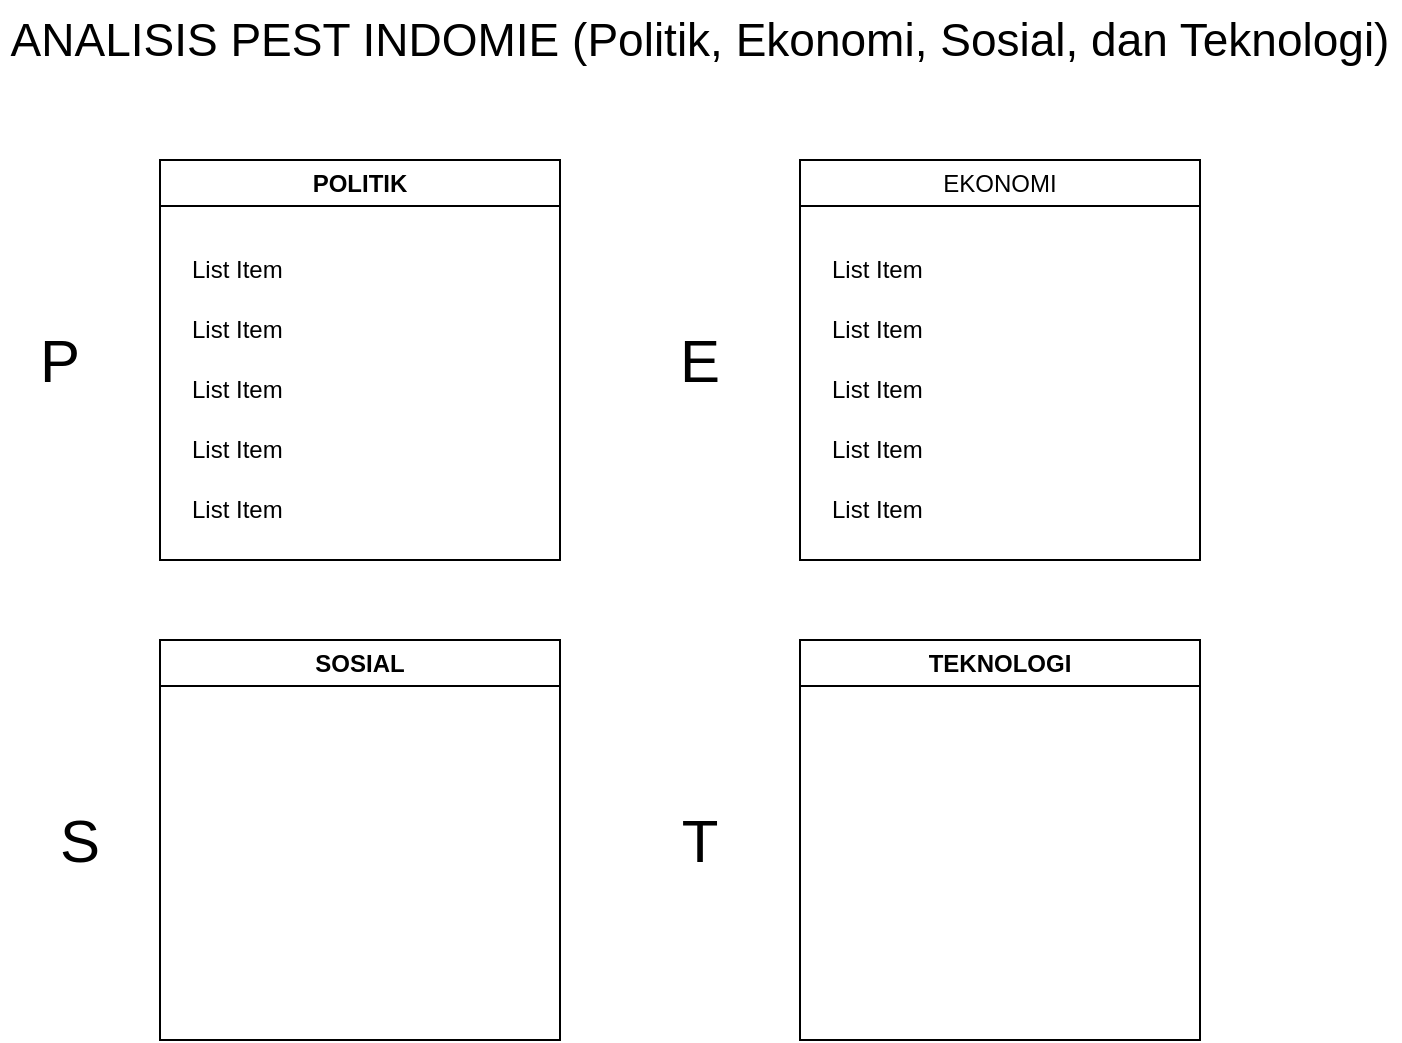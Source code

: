 <mxfile version="24.0.8" type="github">
  <diagram name="Page-1" id="bug_Sx25JCr8oRmvc6HJ">
    <mxGraphModel dx="993" dy="558" grid="1" gridSize="10" guides="1" tooltips="1" connect="1" arrows="1" fold="1" page="1" pageScale="1" pageWidth="850" pageHeight="1100" math="0" shadow="0">
      <root>
        <mxCell id="0" />
        <mxCell id="1" parent="0" />
        <mxCell id="NDeS4bwLdmGL08iCIY4G-2" value="&lt;font style=&quot;font-size: 23px;&quot;&gt;ANALISIS PEST INDOMIE (Politik, Ekonomi, Sosial, dan Teknologi)&lt;/font&gt;" style="text;html=1;align=center;verticalAlign=middle;whiteSpace=wrap;rounded=0;" vertex="1" parent="1">
          <mxGeometry x="40" y="40" width="700" height="40" as="geometry" />
        </mxCell>
        <mxCell id="NDeS4bwLdmGL08iCIY4G-8" value="" style="group" vertex="1" connectable="0" parent="1">
          <mxGeometry x="40" y="120" width="280" height="200" as="geometry" />
        </mxCell>
        <mxCell id="NDeS4bwLdmGL08iCIY4G-1" value="POLITIK" style="swimlane;whiteSpace=wrap;html=1;" vertex="1" parent="NDeS4bwLdmGL08iCIY4G-8">
          <mxGeometry x="80" width="200" height="200" as="geometry">
            <mxRectangle x="120" y="120" width="90" height="30" as="alternateBounds" />
          </mxGeometry>
        </mxCell>
        <mxCell id="NDeS4bwLdmGL08iCIY4G-16" value="List Item" style="text;strokeColor=none;fillColor=none;align=left;verticalAlign=middle;spacingLeft=4;spacingRight=4;overflow=hidden;points=[[0,0.5],[1,0.5]];portConstraint=eastwest;rotatable=0;whiteSpace=wrap;html=1;" vertex="1" parent="NDeS4bwLdmGL08iCIY4G-1">
          <mxGeometry x="10" y="40" width="180" height="30" as="geometry" />
        </mxCell>
        <mxCell id="NDeS4bwLdmGL08iCIY4G-18" value="List Item" style="text;strokeColor=none;fillColor=none;align=left;verticalAlign=middle;spacingLeft=4;spacingRight=4;overflow=hidden;points=[[0,0.5],[1,0.5]];portConstraint=eastwest;rotatable=0;whiteSpace=wrap;html=1;" vertex="1" parent="NDeS4bwLdmGL08iCIY4G-1">
          <mxGeometry x="10" y="70" width="180" height="30" as="geometry" />
        </mxCell>
        <mxCell id="NDeS4bwLdmGL08iCIY4G-19" value="List Item" style="text;strokeColor=none;fillColor=none;align=left;verticalAlign=middle;spacingLeft=4;spacingRight=4;overflow=hidden;points=[[0,0.5],[1,0.5]];portConstraint=eastwest;rotatable=0;whiteSpace=wrap;html=1;" vertex="1" parent="NDeS4bwLdmGL08iCIY4G-1">
          <mxGeometry x="10" y="100" width="180" height="30" as="geometry" />
        </mxCell>
        <mxCell id="NDeS4bwLdmGL08iCIY4G-20" value="List Item" style="text;strokeColor=none;fillColor=none;align=left;verticalAlign=middle;spacingLeft=4;spacingRight=4;overflow=hidden;points=[[0,0.5],[1,0.5]];portConstraint=eastwest;rotatable=0;whiteSpace=wrap;html=1;" vertex="1" parent="NDeS4bwLdmGL08iCIY4G-1">
          <mxGeometry x="10" y="130" width="180" height="30" as="geometry" />
        </mxCell>
        <mxCell id="NDeS4bwLdmGL08iCIY4G-21" value="List Item" style="text;strokeColor=none;fillColor=none;align=left;verticalAlign=middle;spacingLeft=4;spacingRight=4;overflow=hidden;points=[[0,0.5],[1,0.5]];portConstraint=eastwest;rotatable=0;whiteSpace=wrap;html=1;" vertex="1" parent="NDeS4bwLdmGL08iCIY4G-1">
          <mxGeometry x="10" y="160" width="180" height="30" as="geometry" />
        </mxCell>
        <mxCell id="NDeS4bwLdmGL08iCIY4G-4" value="&lt;font style=&quot;font-size: 30px;&quot;&gt;P&lt;/font&gt;" style="text;html=1;align=center;verticalAlign=middle;whiteSpace=wrap;rounded=0;" vertex="1" parent="NDeS4bwLdmGL08iCIY4G-8">
          <mxGeometry y="85" width="60" height="30" as="geometry" />
        </mxCell>
        <mxCell id="NDeS4bwLdmGL08iCIY4G-9" value="" style="group" vertex="1" connectable="0" parent="1">
          <mxGeometry x="360" y="120" width="280" height="200" as="geometry" />
        </mxCell>
        <mxCell id="NDeS4bwLdmGL08iCIY4G-27" value="" style="group" vertex="1" connectable="0" parent="NDeS4bwLdmGL08iCIY4G-9">
          <mxGeometry width="280" height="200" as="geometry" />
        </mxCell>
        <mxCell id="NDeS4bwLdmGL08iCIY4G-10" value="EKONOMI" style="swimlane;whiteSpace=wrap;html=1;fontStyle=0" vertex="1" parent="NDeS4bwLdmGL08iCIY4G-27">
          <mxGeometry x="80" width="200" height="200" as="geometry">
            <mxRectangle x="120" y="120" width="90" height="30" as="alternateBounds" />
          </mxGeometry>
        </mxCell>
        <mxCell id="NDeS4bwLdmGL08iCIY4G-22" value="List Item" style="text;strokeColor=none;fillColor=none;align=left;verticalAlign=middle;spacingLeft=4;spacingRight=4;overflow=hidden;points=[[0,0.5],[1,0.5]];portConstraint=eastwest;rotatable=0;whiteSpace=wrap;html=1;" vertex="1" parent="NDeS4bwLdmGL08iCIY4G-10">
          <mxGeometry x="10" y="40" width="180" height="30" as="geometry" />
        </mxCell>
        <mxCell id="NDeS4bwLdmGL08iCIY4G-23" value="List Item" style="text;strokeColor=none;fillColor=none;align=left;verticalAlign=middle;spacingLeft=4;spacingRight=4;overflow=hidden;points=[[0,0.5],[1,0.5]];portConstraint=eastwest;rotatable=0;whiteSpace=wrap;html=1;" vertex="1" parent="NDeS4bwLdmGL08iCIY4G-10">
          <mxGeometry x="10" y="70" width="180" height="30" as="geometry" />
        </mxCell>
        <mxCell id="NDeS4bwLdmGL08iCIY4G-24" value="List Item" style="text;strokeColor=none;fillColor=none;align=left;verticalAlign=middle;spacingLeft=4;spacingRight=4;overflow=hidden;points=[[0,0.5],[1,0.5]];portConstraint=eastwest;rotatable=0;whiteSpace=wrap;html=1;" vertex="1" parent="NDeS4bwLdmGL08iCIY4G-10">
          <mxGeometry x="10" y="100" width="180" height="30" as="geometry" />
        </mxCell>
        <mxCell id="NDeS4bwLdmGL08iCIY4G-25" value="List Item" style="text;strokeColor=none;fillColor=none;align=left;verticalAlign=middle;spacingLeft=4;spacingRight=4;overflow=hidden;points=[[0,0.5],[1,0.5]];portConstraint=eastwest;rotatable=0;whiteSpace=wrap;html=1;" vertex="1" parent="NDeS4bwLdmGL08iCIY4G-10">
          <mxGeometry x="10" y="130" width="180" height="30" as="geometry" />
        </mxCell>
        <mxCell id="NDeS4bwLdmGL08iCIY4G-26" value="List Item" style="text;strokeColor=none;fillColor=none;align=left;verticalAlign=middle;spacingLeft=4;spacingRight=4;overflow=hidden;points=[[0,0.5],[1,0.5]];portConstraint=eastwest;rotatable=0;whiteSpace=wrap;html=1;" vertex="1" parent="NDeS4bwLdmGL08iCIY4G-10">
          <mxGeometry x="10" y="160" width="180" height="30" as="geometry" />
        </mxCell>
        <mxCell id="NDeS4bwLdmGL08iCIY4G-11" value="&lt;font style=&quot;font-size: 30px;&quot;&gt;E&lt;/font&gt;" style="text;html=1;align=center;verticalAlign=middle;whiteSpace=wrap;rounded=0;fontStyle=0" vertex="1" parent="NDeS4bwLdmGL08iCIY4G-27">
          <mxGeometry y="85" width="60" height="30" as="geometry" />
        </mxCell>
        <mxCell id="NDeS4bwLdmGL08iCIY4G-12" value="" style="group" vertex="1" connectable="0" parent="1">
          <mxGeometry x="360" y="360" width="280" height="200" as="geometry" />
        </mxCell>
        <mxCell id="NDeS4bwLdmGL08iCIY4G-13" value="TEKNOLOGI" style="swimlane;whiteSpace=wrap;html=1;" vertex="1" parent="NDeS4bwLdmGL08iCIY4G-12">
          <mxGeometry x="80" width="200" height="200" as="geometry">
            <mxRectangle x="120" y="120" width="90" height="30" as="alternateBounds" />
          </mxGeometry>
        </mxCell>
        <mxCell id="NDeS4bwLdmGL08iCIY4G-14" value="&lt;font style=&quot;font-size: 30px;&quot;&gt;T&lt;/font&gt;" style="text;html=1;align=center;verticalAlign=middle;whiteSpace=wrap;rounded=0;" vertex="1" parent="NDeS4bwLdmGL08iCIY4G-12">
          <mxGeometry y="85" width="60" height="30" as="geometry" />
        </mxCell>
        <mxCell id="NDeS4bwLdmGL08iCIY4G-15" value="" style="group" vertex="1" connectable="0" parent="1">
          <mxGeometry x="50" y="360" width="270" height="200" as="geometry" />
        </mxCell>
        <mxCell id="NDeS4bwLdmGL08iCIY4G-3" value="SOSIAL" style="swimlane;whiteSpace=wrap;html=1;" vertex="1" parent="NDeS4bwLdmGL08iCIY4G-15">
          <mxGeometry x="70" width="200" height="200" as="geometry" />
        </mxCell>
        <mxCell id="NDeS4bwLdmGL08iCIY4G-6" value="&lt;font style=&quot;font-size: 30px;&quot;&gt;S&lt;/font&gt;" style="text;html=1;align=center;verticalAlign=middle;whiteSpace=wrap;rounded=0;" vertex="1" parent="NDeS4bwLdmGL08iCIY4G-15">
          <mxGeometry y="85" width="60" height="30" as="geometry" />
        </mxCell>
      </root>
    </mxGraphModel>
  </diagram>
</mxfile>
